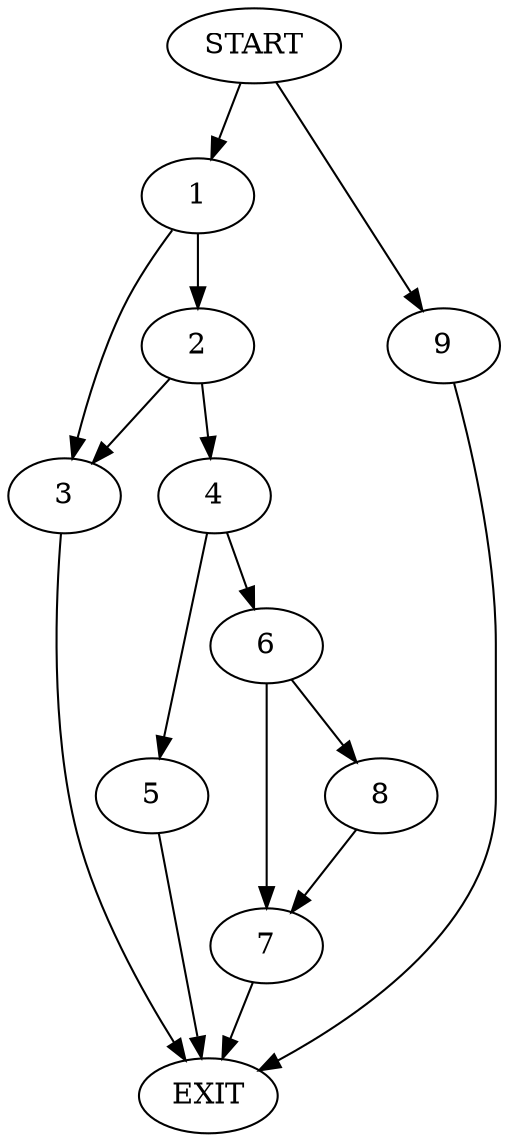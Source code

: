 digraph {
0 [label="START"]
10 [label="EXIT"]
0 -> 1
1 -> 2
1 -> 3
2 -> 3
2 -> 4
3 -> 10
4 -> 5
4 -> 6
5 -> 10
6 -> 7
6 -> 8
7 -> 10
8 -> 7
0 -> 9
9 -> 10
}
